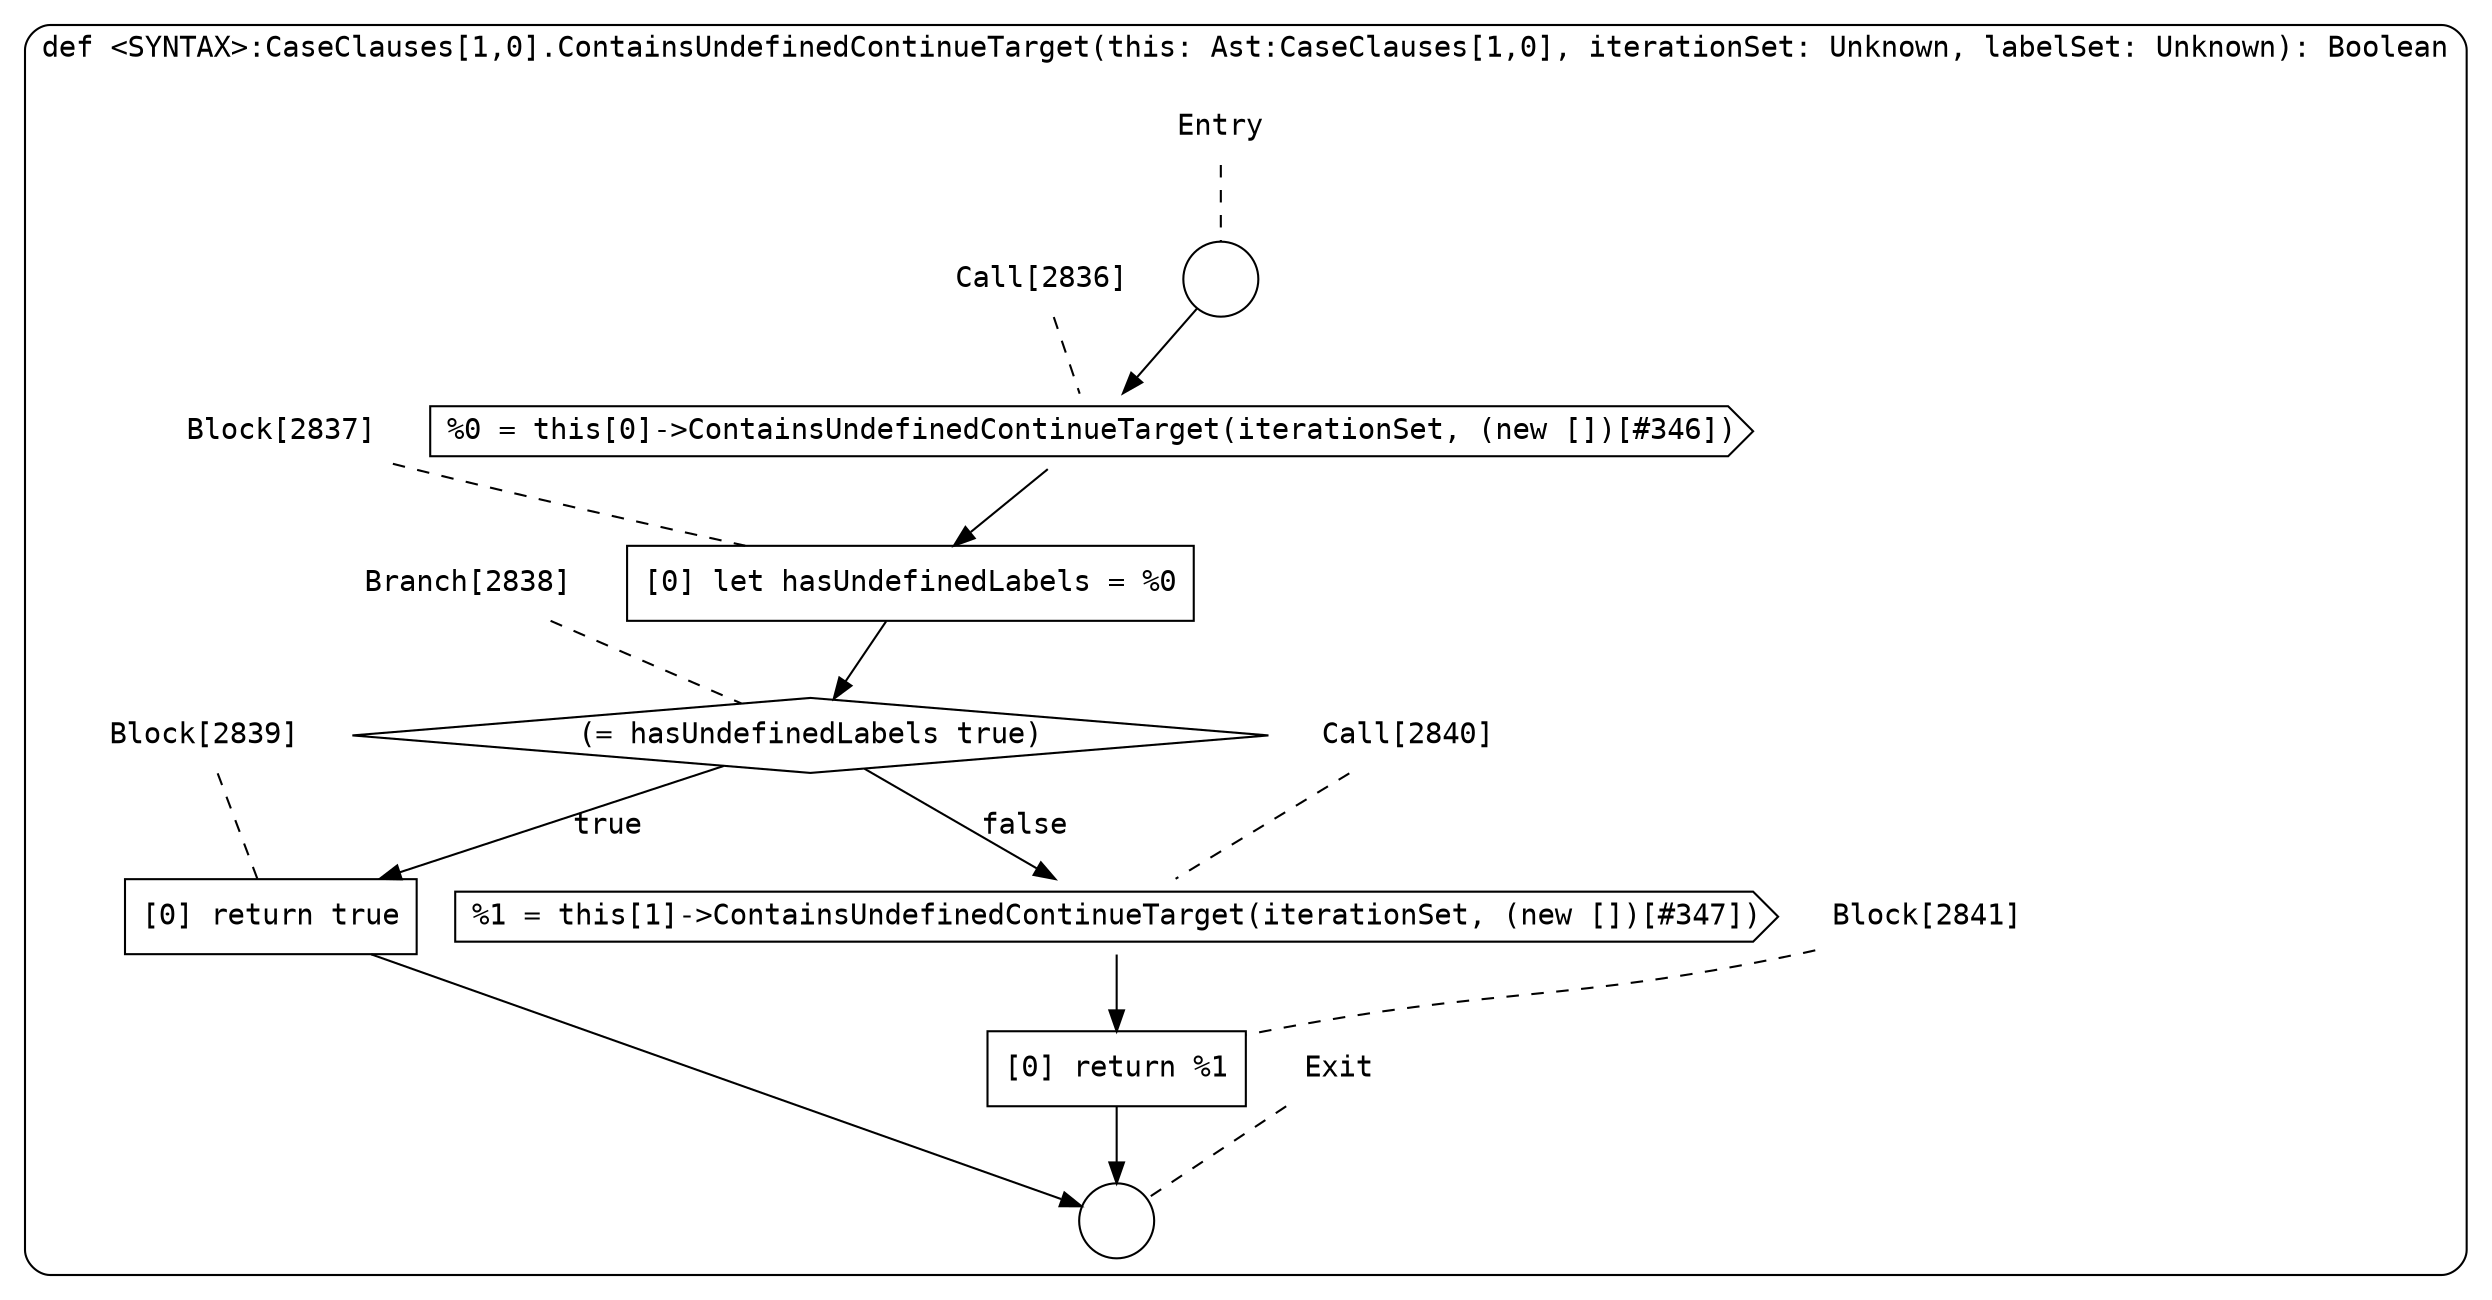 digraph {
  graph [fontname = "Consolas"]
  node [fontname = "Consolas"]
  edge [fontname = "Consolas"]
  subgraph cluster654 {
    label = "def <SYNTAX>:CaseClauses[1,0].ContainsUndefinedContinueTarget(this: Ast:CaseClauses[1,0], iterationSet: Unknown, labelSet: Unknown): Boolean"
    style = rounded
    cluster654_entry_name [shape=none, label=<<font color="black">Entry</font>>]
    cluster654_entry_name -> cluster654_entry [arrowhead=none, color="black", style=dashed]
    cluster654_entry [shape=circle label=" " color="black" fillcolor="white" style=filled]
    cluster654_entry -> node2836 [color="black"]
    cluster654_exit_name [shape=none, label=<<font color="black">Exit</font>>]
    cluster654_exit_name -> cluster654_exit [arrowhead=none, color="black", style=dashed]
    cluster654_exit [shape=circle label=" " color="black" fillcolor="white" style=filled]
    node2836_name [shape=none, label=<<font color="black">Call[2836]</font>>]
    node2836_name -> node2836 [arrowhead=none, color="black", style=dashed]
    node2836 [shape=cds, label=<<font color="black">%0 = this[0]-&gt;ContainsUndefinedContinueTarget(iterationSet, (new [])[#346])</font>> color="black" fillcolor="white", style=filled]
    node2836 -> node2837 [color="black"]
    node2837_name [shape=none, label=<<font color="black">Block[2837]</font>>]
    node2837_name -> node2837 [arrowhead=none, color="black", style=dashed]
    node2837 [shape=box, label=<<font color="black">[0] let hasUndefinedLabels = %0<BR ALIGN="LEFT"/></font>> color="black" fillcolor="white", style=filled]
    node2837 -> node2838 [color="black"]
    node2838_name [shape=none, label=<<font color="black">Branch[2838]</font>>]
    node2838_name -> node2838 [arrowhead=none, color="black", style=dashed]
    node2838 [shape=diamond, label=<<font color="black">(= hasUndefinedLabels true)</font>> color="black" fillcolor="white", style=filled]
    node2838 -> node2839 [label=<<font color="black">true</font>> color="black"]
    node2838 -> node2840 [label=<<font color="black">false</font>> color="black"]
    node2839_name [shape=none, label=<<font color="black">Block[2839]</font>>]
    node2839_name -> node2839 [arrowhead=none, color="black", style=dashed]
    node2839 [shape=box, label=<<font color="black">[0] return true<BR ALIGN="LEFT"/></font>> color="black" fillcolor="white", style=filled]
    node2839 -> cluster654_exit [color="black"]
    node2840_name [shape=none, label=<<font color="black">Call[2840]</font>>]
    node2840_name -> node2840 [arrowhead=none, color="black", style=dashed]
    node2840 [shape=cds, label=<<font color="black">%1 = this[1]-&gt;ContainsUndefinedContinueTarget(iterationSet, (new [])[#347])</font>> color="black" fillcolor="white", style=filled]
    node2840 -> node2841 [color="black"]
    node2841_name [shape=none, label=<<font color="black">Block[2841]</font>>]
    node2841_name -> node2841 [arrowhead=none, color="black", style=dashed]
    node2841 [shape=box, label=<<font color="black">[0] return %1<BR ALIGN="LEFT"/></font>> color="black" fillcolor="white", style=filled]
    node2841 -> cluster654_exit [color="black"]
  }
}